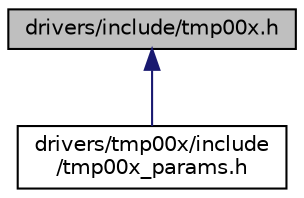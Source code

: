 digraph "drivers/include/tmp00x.h"
{
 // LATEX_PDF_SIZE
  edge [fontname="Helvetica",fontsize="10",labelfontname="Helvetica",labelfontsize="10"];
  node [fontname="Helvetica",fontsize="10",shape=record];
  Node1 [label="drivers/include/tmp00x.h",height=0.2,width=0.4,color="black", fillcolor="grey75", style="filled", fontcolor="black",tooltip="Interface definition for the TMP00X sensor driver."];
  Node1 -> Node2 [dir="back",color="midnightblue",fontsize="10",style="solid",fontname="Helvetica"];
  Node2 [label="drivers/tmp00x/include\l/tmp00x_params.h",height=0.2,width=0.4,color="black", fillcolor="white", style="filled",URL="$tmp00x__params_8h.html",tooltip="Default configuration for TMP00X (TMP006 and TMP007) devices."];
}
